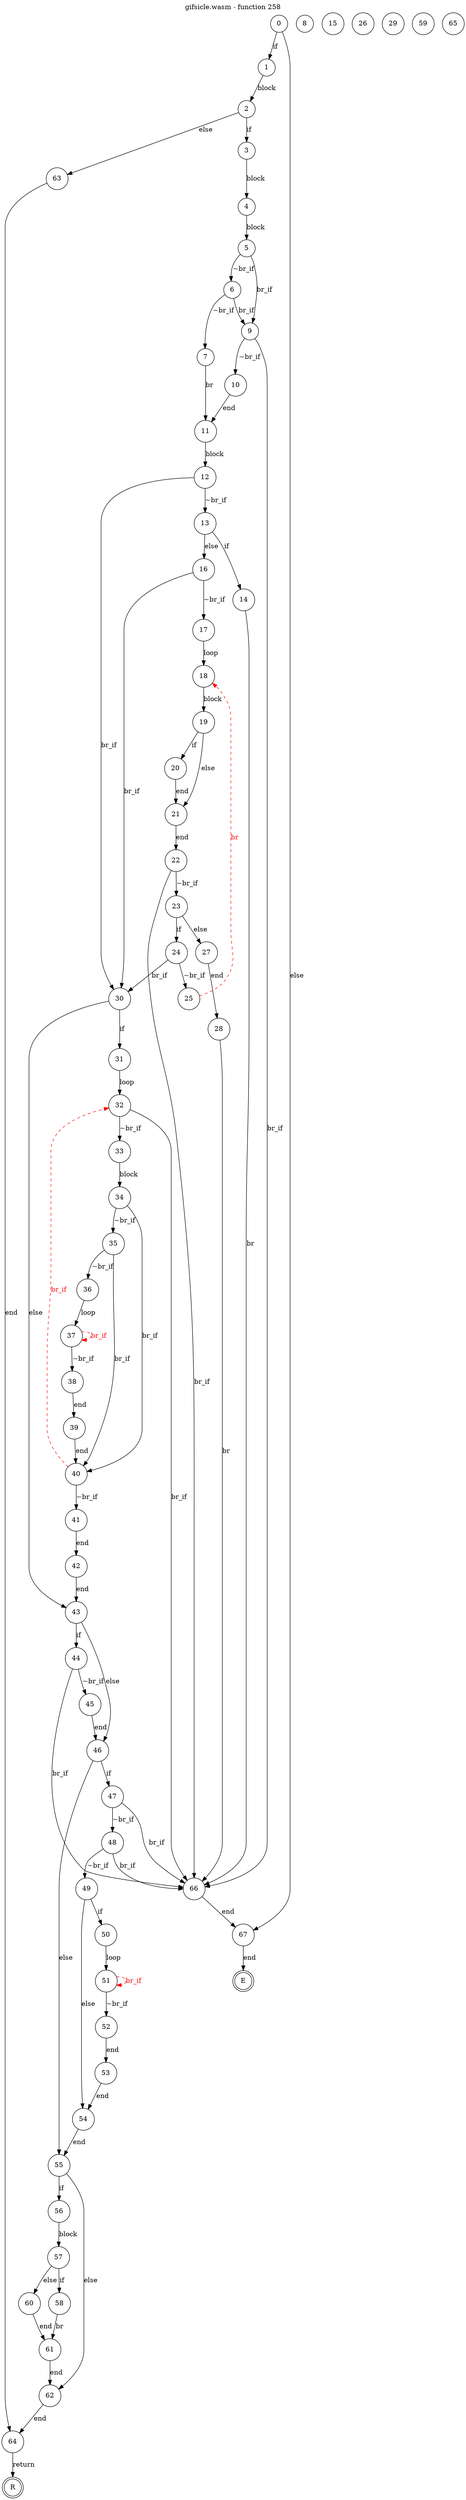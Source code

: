 digraph finite_state_machine {
    label = "gifsicle.wasm - function 258"
    labelloc =  t
    labelfontsize = 16
    labelfontcolor = black
    labelfontname = "Helvetica"
    node [shape = doublecircle]; E R ;
node [shape=circle, fontcolor=black, style="", label="0"]0
node [shape=circle, fontcolor=black, style="", label="1"]1
node [shape=circle, fontcolor=black, style="", label="2"]2
node [shape=circle, fontcolor=black, style="", label="3"]3
node [shape=circle, fontcolor=black, style="", label="4"]4
node [shape=circle, fontcolor=black, style="", label="5"]5
node [shape=circle, fontcolor=black, style="", label="6"]6
node [shape=circle, fontcolor=black, style="", label="7"]7
node [shape=circle, fontcolor=black, style="", label="8"]8
node [shape=circle, fontcolor=black, style="", label="9"]9
node [shape=circle, fontcolor=black, style="", label="10"]10
node [shape=circle, fontcolor=black, style="", label="11"]11
node [shape=circle, fontcolor=black, style="", label="12"]12
node [shape=circle, fontcolor=black, style="", label="13"]13
node [shape=circle, fontcolor=black, style="", label="14"]14
node [shape=circle, fontcolor=black, style="", label="15"]15
node [shape=circle, fontcolor=black, style="", label="16"]16
node [shape=circle, fontcolor=black, style="", label="17"]17
node [shape=circle, fontcolor=black, style="", label="18"]18
node [shape=circle, fontcolor=black, style="", label="19"]19
node [shape=circle, fontcolor=black, style="", label="20"]20
node [shape=circle, fontcolor=black, style="", label="21"]21
node [shape=circle, fontcolor=black, style="", label="22"]22
node [shape=circle, fontcolor=black, style="", label="23"]23
node [shape=circle, fontcolor=black, style="", label="24"]24
node [shape=circle, fontcolor=black, style="", label="25"]25
node [shape=circle, fontcolor=black, style="", label="26"]26
node [shape=circle, fontcolor=black, style="", label="27"]27
node [shape=circle, fontcolor=black, style="", label="28"]28
node [shape=circle, fontcolor=black, style="", label="29"]29
node [shape=circle, fontcolor=black, style="", label="30"]30
node [shape=circle, fontcolor=black, style="", label="31"]31
node [shape=circle, fontcolor=black, style="", label="32"]32
node [shape=circle, fontcolor=black, style="", label="33"]33
node [shape=circle, fontcolor=black, style="", label="34"]34
node [shape=circle, fontcolor=black, style="", label="35"]35
node [shape=circle, fontcolor=black, style="", label="36"]36
node [shape=circle, fontcolor=black, style="", label="37"]37
node [shape=circle, fontcolor=black, style="", label="38"]38
node [shape=circle, fontcolor=black, style="", label="39"]39
node [shape=circle, fontcolor=black, style="", label="40"]40
node [shape=circle, fontcolor=black, style="", label="41"]41
node [shape=circle, fontcolor=black, style="", label="42"]42
node [shape=circle, fontcolor=black, style="", label="43"]43
node [shape=circle, fontcolor=black, style="", label="44"]44
node [shape=circle, fontcolor=black, style="", label="45"]45
node [shape=circle, fontcolor=black, style="", label="46"]46
node [shape=circle, fontcolor=black, style="", label="47"]47
node [shape=circle, fontcolor=black, style="", label="48"]48
node [shape=circle, fontcolor=black, style="", label="49"]49
node [shape=circle, fontcolor=black, style="", label="50"]50
node [shape=circle, fontcolor=black, style="", label="51"]51
node [shape=circle, fontcolor=black, style="", label="52"]52
node [shape=circle, fontcolor=black, style="", label="53"]53
node [shape=circle, fontcolor=black, style="", label="54"]54
node [shape=circle, fontcolor=black, style="", label="55"]55
node [shape=circle, fontcolor=black, style="", label="56"]56
node [shape=circle, fontcolor=black, style="", label="57"]57
node [shape=circle, fontcolor=black, style="", label="58"]58
node [shape=circle, fontcolor=black, style="", label="59"]59
node [shape=circle, fontcolor=black, style="", label="60"]60
node [shape=circle, fontcolor=black, style="", label="61"]61
node [shape=circle, fontcolor=black, style="", label="62"]62
node [shape=circle, fontcolor=black, style="", label="63"]63
node [shape=circle, fontcolor=black, style="", label="64"]64
node [shape=circle, fontcolor=black, style="", label="65"]65
node [shape=circle, fontcolor=black, style="", label="66"]66
node [shape=circle, fontcolor=black, style="", label="67"]67
node [shape=circle, fontcolor=black, style="", label="E"]E
node [shape=circle, fontcolor=black, style="", label="R"]R
    0 -> 1[label="if"];
    0 -> 67[label="else"];
    1 -> 2[label="block"];
    2 -> 3[label="if"];
    2 -> 63[label="else"];
    3 -> 4[label="block"];
    4 -> 5[label="block"];
    5 -> 6[label="~br_if"];
    5 -> 9[label="br_if"];
    6 -> 7[label="~br_if"];
    6 -> 9[label="br_if"];
    7 -> 11[label="br"];
    9 -> 10[label="~br_if"];
    9 -> 66[label="br_if"];
    10 -> 11[label="end"];
    11 -> 12[label="block"];
    12 -> 13[label="~br_if"];
    12 -> 30[label="br_if"];
    13 -> 14[label="if"];
    13 -> 16[label="else"];
    14 -> 66[label="br"];
    16 -> 17[label="~br_if"];
    16 -> 30[label="br_if"];
    17 -> 18[label="loop"];
    18 -> 19[label="block"];
    19 -> 20[label="if"];
    19 -> 21[label="else"];
    20 -> 21[label="end"];
    21 -> 22[label="end"];
    22 -> 23[label="~br_if"];
    22 -> 66[label="br_if"];
    23 -> 24[label="if"];
    23 -> 27[label="else"];
    24 -> 25[label="~br_if"];
    24 -> 30[label="br_if"];
    25 -> 18[style="dashed" color="red" fontcolor="red" label="br"];
    27 -> 28[label="end"];
    28 -> 66[label="br"];
    30 -> 31[label="if"];
    30 -> 43[label="else"];
    31 -> 32[label="loop"];
    32 -> 33[label="~br_if"];
    32 -> 66[label="br_if"];
    33 -> 34[label="block"];
    34 -> 35[label="~br_if"];
    34 -> 40[label="br_if"];
    35 -> 36[label="~br_if"];
    35 -> 40[label="br_if"];
    36 -> 37[label="loop"];
    37 -> 38[label="~br_if"];
    37 -> 37[style="dashed" color="red" fontcolor="red" label="br_if"];
    38 -> 39[label="end"];
    39 -> 40[label="end"];
    40 -> 41[label="~br_if"];
    40 -> 32[style="dashed" color="red" fontcolor="red" label="br_if"];
    41 -> 42[label="end"];
    42 -> 43[label="end"];
    43 -> 44[label="if"];
    43 -> 46[label="else"];
    44 -> 45[label="~br_if"];
    44 -> 66[label="br_if"];
    45 -> 46[label="end"];
    46 -> 47[label="if"];
    46 -> 55[label="else"];
    47 -> 48[label="~br_if"];
    47 -> 66[label="br_if"];
    48 -> 49[label="~br_if"];
    48 -> 66[label="br_if"];
    49 -> 50[label="if"];
    49 -> 54[label="else"];
    50 -> 51[label="loop"];
    51 -> 52[label="~br_if"];
    51 -> 51[style="dashed" color="red" fontcolor="red" label="br_if"];
    52 -> 53[label="end"];
    53 -> 54[label="end"];
    54 -> 55[label="end"];
    55 -> 56[label="if"];
    55 -> 62[label="else"];
    56 -> 57[label="block"];
    57 -> 58[label="if"];
    57 -> 60[label="else"];
    58 -> 61[label="br"];
    60 -> 61[label="end"];
    61 -> 62[label="end"];
    62 -> 64[label="end"];
    63 -> 64[label="end"];
    64 -> R[label="return"];
    66 -> 67[label="end"];
    67 -> E[label="end"];
}
